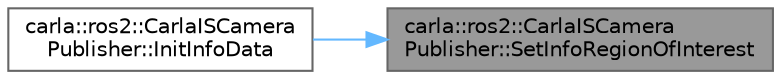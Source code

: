 digraph "carla::ros2::CarlaISCameraPublisher::SetInfoRegionOfInterest"
{
 // INTERACTIVE_SVG=YES
 // LATEX_PDF_SIZE
  bgcolor="transparent";
  edge [fontname=Helvetica,fontsize=10,labelfontname=Helvetica,labelfontsize=10];
  node [fontname=Helvetica,fontsize=10,shape=box,height=0.2,width=0.4];
  rankdir="RL";
  Node1 [id="Node000001",label="carla::ros2::CarlaISCamera\lPublisher::SetInfoRegionOfInterest",height=0.2,width=0.4,color="gray40", fillcolor="grey60", style="filled", fontcolor="black",tooltip=" "];
  Node1 -> Node2 [id="edge1_Node000001_Node000002",dir="back",color="steelblue1",style="solid",tooltip=" "];
  Node2 [id="Node000002",label="carla::ros2::CarlaISCamera\lPublisher::InitInfoData",height=0.2,width=0.4,color="grey40", fillcolor="white", style="filled",URL="$de/d2a/classcarla_1_1ros2_1_1CarlaISCameraPublisher.html#acf0063671fe698da6843c25f3d4211cd",tooltip=" "];
}
